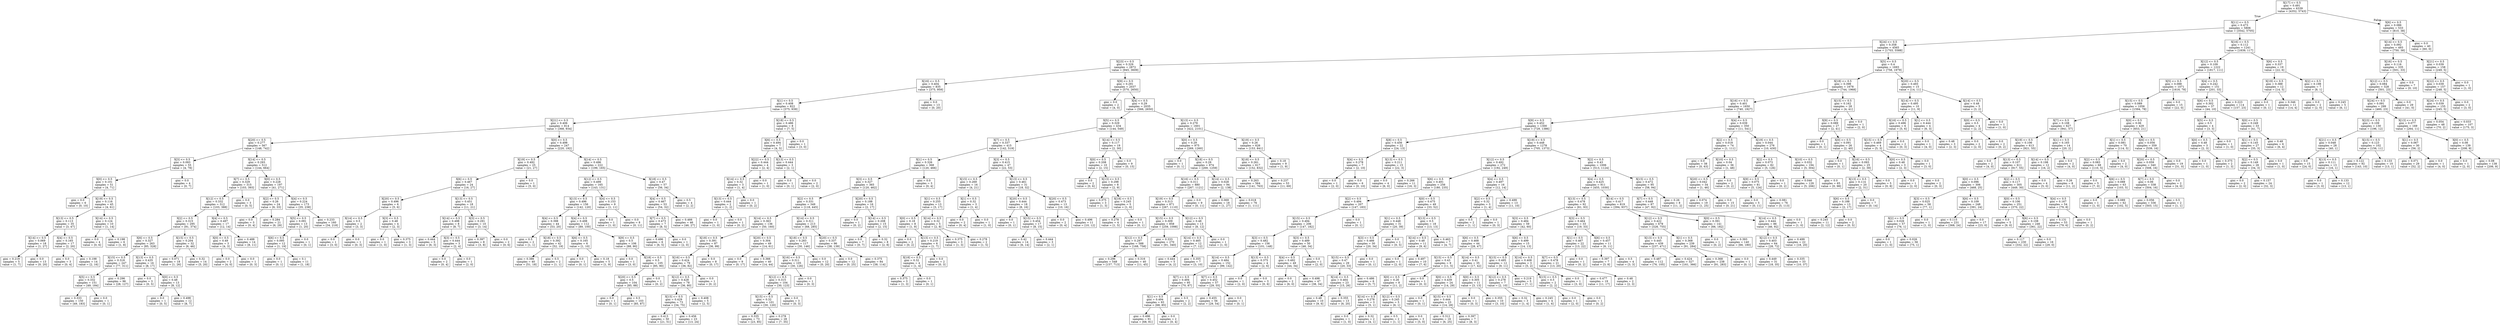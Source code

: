 digraph Tree {
node [shape=box] ;
0 [label="X[17] <= 0.5\ngini = 0.491\nsamples = 6339\nvalue = [4352, 5743]"] ;
1 [label="X[11] <= 0.5\ngini = 0.473\nsamples = 5806\nvalue = [3542, 5705]"] ;
0 -> 1 [labeldistance=2.5, labelangle=45, headlabel="True"] ;
2 [label="X[24] <= 0.5\ngini = 0.358\nsamples = 4565\nvalue = [1703, 5588]"] ;
1 -> 2 ;
3 [label="X[23] <= 0.5\ngini = 0.329\nsamples = 2872\nvalue = [945, 3609]"] ;
2 -> 3 ;
4 [label="X[16] <= 0.5\ngini = 0.404\nsamples = 835\nvalue = [375, 959]"] ;
3 -> 4 ;
5 [label="X[1] <= 0.5\ngini = 0.408\nsamples = 822\nvalue = [375, 939]"] ;
4 -> 5 ;
6 [label="X[21] <= 0.5\ngini = 0.406\nsamples = 814\nvalue = [368, 934]"] ;
5 -> 6 ;
7 [label="X[20] <= 0.5\ngini = 0.277\nsamples = 567\nvalue = [148, 742]"] ;
6 -> 7 ;
8 [label="X[3] <= 0.5\ngini = 0.093\nsamples = 55\nvalue = [4, 78]"] ;
7 -> 8 ;
9 [label="X[0] <= 0.5\ngini = 0.101\nsamples = 51\nvalue = [4, 71]"] ;
8 -> 9 ;
10 [label="gini = 0.0\nsamples = 6\nvalue = [0, 10]"] ;
9 -> 10 ;
11 [label="X[19] <= 0.5\ngini = 0.116\nsamples = 45\nvalue = [4, 61]"] ;
9 -> 11 ;
12 [label="X[13] <= 0.5\ngini = 0.113\nsamples = 35\nvalue = [3, 47]"] ;
11 -> 12 ;
13 [label="X[14] <= 0.5\ngini = 0.069\nsamples = 18\nvalue = [1, 27]"] ;
12 -> 13 ;
14 [label="gini = 0.219\nsamples = 5\nvalue = [1, 7]"] ;
13 -> 14 ;
15 [label="gini = 0.0\nsamples = 13\nvalue = [0, 20]"] ;
13 -> 15 ;
16 [label="X[4] <= 0.5\ngini = 0.165\nsamples = 17\nvalue = [2, 20]"] ;
12 -> 16 ;
17 [label="gini = 0.0\nsamples = 3\nvalue = [0, 4]"] ;
16 -> 17 ;
18 [label="gini = 0.198\nsamples = 14\nvalue = [2, 16]"] ;
16 -> 18 ;
19 [label="X[14] <= 0.5\ngini = 0.124\nsamples = 10\nvalue = [1, 14]"] ;
11 -> 19 ;
20 [label="gini = 0.0\nsamples = 4\nvalue = [0, 6]"] ;
19 -> 20 ;
21 [label="gini = 0.198\nsamples = 6\nvalue = [1, 8]"] ;
19 -> 21 ;
22 [label="gini = 0.0\nsamples = 4\nvalue = [0, 7]"] ;
8 -> 22 ;
23 [label="X[14] <= 0.5\ngini = 0.293\nsamples = 512\nvalue = [144, 664]"] ;
7 -> 23 ;
24 [label="X[7] <= 0.5\ngini = 0.329\nsamples = 315\nvalue = [103, 393]"] ;
23 -> 24 ;
25 [label="X[12] <= 0.5\ngini = 0.332\nsamples = 312\nvalue = [103, 388]"] ;
24 -> 25 ;
26 [label="X[2] <= 0.5\ngini = 0.315\nsamples = 295\nvalue = [91, 374]"] ;
25 -> 26 ;
27 [label="X[6] <= 0.5\ngini = 0.327\nsamples = 263\nvalue = [85, 328]"] ;
26 -> 27 ;
28 [label="X[15] <= 0.5\ngini = 0.318\nsamples = 247\nvalue = [77, 311]"] ;
27 -> 28 ;
29 [label="X[5] <= 0.5\ngini = 0.332\nsamples = 151\nvalue = [49, 184]"] ;
28 -> 29 ;
30 [label="gini = 0.333\nsamples = 150\nvalue = [49, 183]"] ;
29 -> 30 ;
31 [label="gini = 0.0\nsamples = 1\nvalue = [0, 1]"] ;
29 -> 31 ;
32 [label="gini = 0.296\nsamples = 96\nvalue = [28, 127]"] ;
28 -> 32 ;
33 [label="X[13] <= 0.5\ngini = 0.435\nsamples = 16\nvalue = [8, 17]"] ;
27 -> 33 ;
34 [label="gini = 0.0\nsamples = 3\nvalue = [0, 5]"] ;
33 -> 34 ;
35 [label="X[0] <= 0.5\ngini = 0.48\nsamples = 13\nvalue = [8, 12]"] ;
33 -> 35 ;
36 [label="gini = 0.0\nsamples = 1\nvalue = [0, 5]"] ;
35 -> 36 ;
37 [label="gini = 0.498\nsamples = 12\nvalue = [8, 7]"] ;
35 -> 37 ;
38 [label="X[15] <= 0.5\ngini = 0.204\nsamples = 32\nvalue = [6, 46]"] ;
26 -> 38 ;
39 [label="gini = 0.071\nsamples = 18\nvalue = [1, 26]"] ;
38 -> 39 ;
40 [label="gini = 0.32\nsamples = 14\nvalue = [5, 20]"] ;
38 -> 40 ;
41 [label="X[4] <= 0.5\ngini = 0.497\nsamples = 17\nvalue = [12, 14]"] ;
25 -> 41 ;
42 [label="X[0] <= 0.5\ngini = 0.49\nsamples = 3\nvalue = [4, 3]"] ;
41 -> 42 ;
43 [label="gini = 0.0\nsamples = 2\nvalue = [4, 0]"] ;
42 -> 43 ;
44 [label="gini = 0.0\nsamples = 1\nvalue = [0, 3]"] ;
42 -> 44 ;
45 [label="gini = 0.488\nsamples = 14\nvalue = [8, 11]"] ;
41 -> 45 ;
46 [label="gini = 0.0\nsamples = 3\nvalue = [0, 5]"] ;
24 -> 46 ;
47 [label="X[0] <= 0.5\ngini = 0.228\nsamples = 197\nvalue = [41, 271]"] ;
23 -> 47 ;
48 [label="X[2] <= 0.5\ngini = 0.26\nsamples = 24\nvalue = [6, 33]"] ;
47 -> 48 ;
49 [label="gini = 0.0\nsamples = 3\nvalue = [0, 4]"] ;
48 -> 49 ;
50 [label="gini = 0.284\nsamples = 21\nvalue = [6, 29]"] ;
48 -> 50 ;
51 [label="X[4] <= 0.5\ngini = 0.224\nsamples = 173\nvalue = [35, 238]"] ;
47 -> 51 ;
52 [label="X[5] <= 0.5\ngini = 0.091\nsamples = 13\nvalue = [1, 20]"] ;
51 -> 52 ;
53 [label="X[6] <= 0.5\ngini = 0.095\nsamples = 12\nvalue = [1, 19]"] ;
52 -> 53 ;
54 [label="gini = 0.0\nsamples = 1\nvalue = [0, 1]"] ;
53 -> 54 ;
55 [label="gini = 0.1\nsamples = 11\nvalue = [1, 18]"] ;
53 -> 55 ;
56 [label="gini = 0.0\nsamples = 1\nvalue = [0, 1]"] ;
52 -> 56 ;
57 [label="gini = 0.233\nsamples = 160\nvalue = [34, 218]"] ;
51 -> 57 ;
58 [label="X[0] <= 0.5\ngini = 0.498\nsamples = 247\nvalue = [220, 192]"] ;
6 -> 58 ;
59 [label="X[19] <= 0.5\ngini = 0.492\nsamples = 25\nvalue = [21, 27]"] ;
58 -> 59 ;
60 [label="X[6] <= 0.5\ngini = 0.467\nsamples = 24\nvalue = [16, 27]"] ;
59 -> 60 ;
61 [label="X[20] <= 0.5\ngini = 0.496\nsamples = 6\nvalue = [5, 6]"] ;
60 -> 61 ;
62 [label="X[14] <= 0.5\ngini = 0.5\nsamples = 2\nvalue = [3, 3]"] ;
61 -> 62 ;
63 [label="gini = 0.0\nsamples = 1\nvalue = [3, 0]"] ;
62 -> 63 ;
64 [label="gini = 0.0\nsamples = 1\nvalue = [0, 3]"] ;
62 -> 64 ;
65 [label="X[3] <= 0.5\ngini = 0.48\nsamples = 4\nvalue = [2, 3]"] ;
61 -> 65 ;
66 [label="gini = 0.0\nsamples = 1\nvalue = [1, 0]"] ;
65 -> 66 ;
67 [label="gini = 0.375\nsamples = 3\nvalue = [1, 3]"] ;
65 -> 67 ;
68 [label="X[13] <= 0.5\ngini = 0.451\nsamples = 18\nvalue = [11, 21]"] ;
60 -> 68 ;
69 [label="X[14] <= 0.5\ngini = 0.498\nsamples = 8\nvalue = [8, 7]"] ;
68 -> 69 ;
70 [label="gini = 0.444\nsamples = 5\nvalue = [6, 3]"] ;
69 -> 70 ;
71 [label="X[3] <= 0.5\ngini = 0.444\nsamples = 3\nvalue = [2, 4]"] ;
69 -> 71 ;
72 [label="gini = 0.0\nsamples = 2\nvalue = [0, 4]"] ;
71 -> 72 ;
73 [label="gini = 0.0\nsamples = 1\nvalue = [2, 0]"] ;
71 -> 73 ;
74 [label="X[3] <= 0.5\ngini = 0.291\nsamples = 10\nvalue = [3, 14]"] ;
68 -> 74 ;
75 [label="gini = 0.397\nsamples = 8\nvalue = [3, 8]"] ;
74 -> 75 ;
76 [label="gini = 0.0\nsamples = 2\nvalue = [0, 6]"] ;
74 -> 76 ;
77 [label="gini = 0.0\nsamples = 1\nvalue = [5, 0]"] ;
59 -> 77 ;
78 [label="X[14] <= 0.5\ngini = 0.496\nsamples = 222\nvalue = [199, 165]"] ;
58 -> 78 ;
79 [label="X[12] <= 0.5\ngini = 0.499\nsamples = 165\nvalue = [143, 131]"] ;
78 -> 79 ;
80 [label="X[13] <= 0.5\ngini = 0.496\nsamples = 156\nvalue = [142, 120]"] ;
79 -> 80 ;
81 [label="X[4] <= 0.5\ngini = 0.398\nsamples = 44\nvalue = [53, 20]"] ;
80 -> 81 ;
82 [label="gini = 0.5\nsamples = 2\nvalue = [1, 1]"] ;
81 -> 82 ;
83 [label="X[18] <= 0.5\ngini = 0.392\nsamples = 42\nvalue = [52, 19]"] ;
81 -> 83 ;
84 [label="gini = 0.386\nsamples = 40\nvalue = [51, 18]"] ;
83 -> 84 ;
85 [label="gini = 0.5\nsamples = 2\nvalue = [1, 1]"] ;
83 -> 85 ;
86 [label="X[4] <= 0.5\ngini = 0.498\nsamples = 112\nvalue = [89, 100]"] ;
80 -> 86 ;
87 [label="X[6] <= 0.5\ngini = 0.165\nsamples = 6\nvalue = [1, 10]"] ;
86 -> 87 ;
88 [label="gini = 0.0\nsamples = 1\nvalue = [0, 1]"] ;
87 -> 88 ;
89 [label="gini = 0.18\nsamples = 5\nvalue = [1, 9]"] ;
87 -> 89 ;
90 [label="X[9] <= 0.5\ngini = 0.5\nsamples = 106\nvalue = [88, 90]"] ;
86 -> 90 ;
91 [label="gini = 0.0\nsamples = 1\nvalue = [3, 0]"] ;
90 -> 91 ;
92 [label="X[18] <= 0.5\ngini = 0.5\nsamples = 105\nvalue = [85, 90]"] ;
90 -> 92 ;
93 [label="X[20] <= 0.5\ngini = 0.5\nsamples = 104\nvalue = [85, 88]"] ;
92 -> 93 ;
94 [label="gini = 0.0\nsamples = 1\nvalue = [0, 1]"] ;
93 -> 94 ;
95 [label="gini = 0.5\nsamples = 103\nvalue = [85, 87]"] ;
93 -> 95 ;
96 [label="gini = 0.0\nsamples = 1\nvalue = [0, 2]"] ;
92 -> 96 ;
97 [label="X[4] <= 0.5\ngini = 0.153\nsamples = 9\nvalue = [1, 11]"] ;
79 -> 97 ;
98 [label="gini = 0.0\nsamples = 1\nvalue = [1, 0]"] ;
97 -> 98 ;
99 [label="gini = 0.0\nsamples = 8\nvalue = [0, 11]"] ;
97 -> 99 ;
100 [label="X[18] <= 0.5\ngini = 0.47\nsamples = 57\nvalue = [56, 34]"] ;
78 -> 100 ;
101 [label="X[4] <= 0.5\ngini = 0.467\nsamples = 53\nvalue = [54, 32]"] ;
100 -> 101 ;
102 [label="X[7] <= 0.5\ngini = 0.473\nsamples = 7\nvalue = [8, 5]"] ;
101 -> 102 ;
103 [label="gini = 0.496\nsamples = 6\nvalue = [6, 5]"] ;
102 -> 103 ;
104 [label="gini = 0.0\nsamples = 1\nvalue = [2, 0]"] ;
102 -> 104 ;
105 [label="gini = 0.466\nsamples = 46\nvalue = [46, 27]"] ;
101 -> 105 ;
106 [label="gini = 0.5\nsamples = 4\nvalue = [2, 2]"] ;
100 -> 106 ;
107 [label="X[18] <= 0.5\ngini = 0.486\nsamples = 8\nvalue = [7, 5]"] ;
5 -> 107 ;
108 [label="X[6] <= 0.5\ngini = 0.494\nsamples = 7\nvalue = [4, 5]"] ;
107 -> 108 ;
109 [label="X[22] <= 0.5\ngini = 0.444\nsamples = 4\nvalue = [2, 4]"] ;
108 -> 109 ;
110 [label="X[14] <= 0.5\ngini = 0.32\nsamples = 3\nvalue = [1, 4]"] ;
109 -> 110 ;
111 [label="X[13] <= 0.5\ngini = 0.444\nsamples = 2\nvalue = [1, 2]"] ;
110 -> 111 ;
112 [label="gini = 0.0\nsamples = 1\nvalue = [1, 0]"] ;
111 -> 112 ;
113 [label="gini = 0.0\nsamples = 1\nvalue = [0, 2]"] ;
111 -> 113 ;
114 [label="gini = 0.0\nsamples = 1\nvalue = [0, 2]"] ;
110 -> 114 ;
115 [label="gini = 0.0\nsamples = 1\nvalue = [1, 0]"] ;
109 -> 115 ;
116 [label="X[13] <= 0.5\ngini = 0.444\nsamples = 3\nvalue = [2, 1]"] ;
108 -> 116 ;
117 [label="gini = 0.0\nsamples = 1\nvalue = [0, 1]"] ;
116 -> 117 ;
118 [label="gini = 0.0\nsamples = 2\nvalue = [2, 0]"] ;
116 -> 118 ;
119 [label="gini = 0.0\nsamples = 1\nvalue = [3, 0]"] ;
107 -> 119 ;
120 [label="gini = 0.0\nsamples = 13\nvalue = [0, 20]"] ;
4 -> 120 ;
121 [label="X[9] <= 0.5\ngini = 0.291\nsamples = 2037\nvalue = [570, 2650]"] ;
3 -> 121 ;
122 [label="gini = 0.0\nsamples = 2\nvalue = [4, 0]"] ;
121 -> 122 ;
123 [label="X[4] <= 0.5\ngini = 0.29\nsamples = 2035\nvalue = [566, 2650]"] ;
121 -> 123 ;
124 [label="X[5] <= 0.5\ngini = 0.329\nsamples = 434\nvalue = [144, 549]"] ;
123 -> 124 ;
125 [label="X[7] <= 0.5\ngini = 0.337\nsamples = 415\nvalue = [142, 519]"] ;
124 -> 125 ;
126 [label="X[1] <= 0.5\ngini = 0.326\nsamples = 368\nvalue = [120, 466]"] ;
125 -> 126 ;
127 [label="X[3] <= 0.5\ngini = 0.327\nsamples = 365\nvalue = [120, 462]"] ;
126 -> 127 ;
128 [label="X[2] <= 0.5\ngini = 0.331\nsamples = 349\nvalue = [118, 445]"] ;
127 -> 128 ;
129 [label="X[14] <= 0.5\ngini = 0.363\nsamples = 136\nvalue = [50, 160]"] ;
128 -> 129 ;
130 [label="X[18] <= 0.5\ngini = 0.391\nsamples = 87\nvalue = [36, 99]"] ;
129 -> 130 ;
131 [label="X[16] <= 0.5\ngini = 0.424\nsamples = 79\nvalue = [36, 82]"] ;
130 -> 131 ;
132 [label="X[12] <= 0.5\ngini = 0.428\nsamples = 78\nvalue = [36, 80]"] ;
131 -> 132 ;
133 [label="X[15] <= 0.5\ngini = 0.429\nsamples = 73\nvalue = [34, 75]"] ;
132 -> 133 ;
134 [label="gini = 0.413\nsamples = 50\nvalue = [21, 51]"] ;
133 -> 134 ;
135 [label="gini = 0.456\nsamples = 23\nvalue = [13, 24]"] ;
133 -> 135 ;
136 [label="gini = 0.408\nsamples = 5\nvalue = [2, 5]"] ;
132 -> 136 ;
137 [label="gini = 0.0\nsamples = 1\nvalue = [0, 2]"] ;
131 -> 137 ;
138 [label="gini = 0.0\nsamples = 8\nvalue = [0, 17]"] ;
130 -> 138 ;
139 [label="X[20] <= 0.5\ngini = 0.304\nsamples = 49\nvalue = [14, 61]"] ;
129 -> 139 ;
140 [label="gini = 0.0\nsamples = 9\nvalue = [0, 17]"] ;
139 -> 140 ;
141 [label="gini = 0.366\nsamples = 40\nvalue = [14, 44]"] ;
139 -> 141 ;
142 [label="X[14] <= 0.5\ngini = 0.311\nsamples = 213\nvalue = [68, 285]"] ;
128 -> 142 ;
143 [label="X[18] <= 0.5\ngini = 0.283\nsamples = 117\nvalue = [30, 146]"] ;
142 -> 143 ;
144 [label="X[16] <= 0.5\ngini = 0.311\nsamples = 105\nvalue = [30, 126]"] ;
143 -> 144 ;
145 [label="X[12] <= 0.5\ngini = 0.315\nsamples = 104\nvalue = [30, 123]"] ;
144 -> 145 ;
146 [label="X[15] <= 0.5\ngini = 0.32\nsamples = 101\nvalue = [30, 120]"] ;
145 -> 146 ;
147 [label="gini = 0.335\nsamples = 73\nvalue = [23, 85]"] ;
146 -> 147 ;
148 [label="gini = 0.278\nsamples = 28\nvalue = [7, 35]"] ;
146 -> 148 ;
149 [label="gini = 0.0\nsamples = 3\nvalue = [0, 3]"] ;
145 -> 149 ;
150 [label="gini = 0.0\nsamples = 1\nvalue = [0, 3]"] ;
144 -> 150 ;
151 [label="gini = 0.0\nsamples = 12\nvalue = [0, 20]"] ;
143 -> 151 ;
152 [label="X[20] <= 0.5\ngini = 0.337\nsamples = 96\nvalue = [38, 139]"] ;
142 -> 152 ;
153 [label="gini = 0.0\nsamples = 12\nvalue = [0, 25]"] ;
152 -> 153 ;
154 [label="gini = 0.375\nsamples = 84\nvalue = [38, 114]"] ;
152 -> 154 ;
155 [label="X[20] <= 0.5\ngini = 0.188\nsamples = 16\nvalue = [2, 17]"] ;
127 -> 155 ;
156 [label="gini = 0.0\nsamples = 1\nvalue = [0, 2]"] ;
155 -> 156 ;
157 [label="X[14] <= 0.5\ngini = 0.208\nsamples = 15\nvalue = [2, 15]"] ;
155 -> 157 ;
158 [label="gini = 0.0\nsamples = 7\nvalue = [0, 7]"] ;
157 -> 158 ;
159 [label="gini = 0.32\nsamples = 8\nvalue = [2, 8]"] ;
157 -> 159 ;
160 [label="gini = 0.0\nsamples = 3\nvalue = [0, 4]"] ;
126 -> 160 ;
161 [label="X[3] <= 0.5\ngini = 0.415\nsamples = 47\nvalue = [22, 53]"] ;
125 -> 161 ;
162 [label="X[15] <= 0.5\ngini = 0.269\nsamples = 16\nvalue = [4, 21]"] ;
161 -> 162 ;
163 [label="X[1] <= 0.5\ngini = 0.255\nsamples = 13\nvalue = [3, 17]"] ;
162 -> 163 ;
164 [label="X[0] <= 0.5\ngini = 0.18\nsamples = 8\nvalue = [1, 9]"] ;
163 -> 164 ;
165 [label="gini = 0.0\nsamples = 2\nvalue = [0, 2]"] ;
164 -> 165 ;
166 [label="X[13] <= 0.5\ngini = 0.219\nsamples = 6\nvalue = [1, 7]"] ;
164 -> 166 ;
167 [label="X[18] <= 0.5\ngini = 0.32\nsamples = 4\nvalue = [1, 4]"] ;
166 -> 167 ;
168 [label="gini = 0.375\nsamples = 3\nvalue = [1, 3]"] ;
167 -> 168 ;
169 [label="gini = 0.0\nsamples = 1\nvalue = [0, 1]"] ;
167 -> 169 ;
170 [label="gini = 0.0\nsamples = 2\nvalue = [0, 3]"] ;
166 -> 170 ;
171 [label="X[14] <= 0.5\ngini = 0.32\nsamples = 5\nvalue = [2, 8]"] ;
163 -> 171 ;
172 [label="gini = 0.375\nsamples = 3\nvalue = [1, 3]"] ;
171 -> 172 ;
173 [label="gini = 0.278\nsamples = 2\nvalue = [1, 5]"] ;
171 -> 173 ;
174 [label="X[1] <= 0.5\ngini = 0.32\nsamples = 3\nvalue = [1, 4]"] ;
162 -> 174 ;
175 [label="gini = 0.0\nsamples = 2\nvalue = [0, 4]"] ;
174 -> 175 ;
176 [label="gini = 0.0\nsamples = 1\nvalue = [1, 0]"] ;
174 -> 176 ;
177 [label="X[13] <= 0.5\ngini = 0.461\nsamples = 31\nvalue = [18, 32]"] ;
161 -> 177 ;
178 [label="X[20] <= 0.5\ngini = 0.444\nsamples = 18\nvalue = [8, 16]"] ;
177 -> 178 ;
179 [label="gini = 0.0\nsamples = 1\nvalue = [0, 1]"] ;
178 -> 179 ;
180 [label="X[15] <= 0.5\ngini = 0.454\nsamples = 17\nvalue = [8, 15]"] ;
178 -> 180 ;
181 [label="gini = 0.42\nsamples = 14\nvalue = [6, 14]"] ;
180 -> 181 ;
182 [label="gini = 0.444\nsamples = 3\nvalue = [2, 1]"] ;
180 -> 182 ;
183 [label="X[20] <= 0.5\ngini = 0.473\nsamples = 13\nvalue = [10, 16]"] ;
177 -> 183 ;
184 [label="gini = 0.0\nsamples = 2\nvalue = [0, 4]"] ;
183 -> 184 ;
185 [label="gini = 0.496\nsamples = 11\nvalue = [10, 12]"] ;
183 -> 185 ;
186 [label="X[14] <= 0.5\ngini = 0.117\nsamples = 19\nvalue = [2, 30]"] ;
124 -> 186 ;
187 [label="X[0] <= 0.5\ngini = 0.208\nsamples = 10\nvalue = [2, 15]"] ;
186 -> 187 ;
188 [label="gini = 0.0\nsamples = 2\nvalue = [0, 6]"] ;
187 -> 188 ;
189 [label="X[13] <= 0.5\ngini = 0.298\nsamples = 8\nvalue = [2, 9]"] ;
187 -> 189 ;
190 [label="gini = 0.375\nsamples = 3\nvalue = [1, 3]"] ;
189 -> 190 ;
191 [label="X[18] <= 0.5\ngini = 0.245\nsamples = 5\nvalue = [1, 6]"] ;
189 -> 191 ;
192 [label="gini = 0.278\nsamples = 4\nvalue = [1, 5]"] ;
191 -> 192 ;
193 [label="gini = 0.0\nsamples = 1\nvalue = [0, 1]"] ;
191 -> 193 ;
194 [label="gini = 0.0\nsamples = 9\nvalue = [0, 15]"] ;
186 -> 194 ;
195 [label="X[13] <= 0.5\ngini = 0.279\nsamples = 1601\nvalue = [422, 2101]"] ;
123 -> 195 ;
196 [label="X[0] <= 0.5\ngini = 0.29\nsamples = 975\nvalue = [269, 1260]"] ;
195 -> 196 ;
197 [label="gini = 0.0\nsamples = 1\nvalue = [0, 1]"] ;
196 -> 197 ;
198 [label="X[18] <= 0.5\ngini = 0.29\nsamples = 974\nvalue = [269, 1259]"] ;
196 -> 198 ;
199 [label="X[16] <= 0.5\ngini = 0.311\nsamples = 880\nvalue = [267, 1121]"] ;
198 -> 199 ;
200 [label="X[19] <= 0.5\ngini = 0.313\nsamples = 871\nvalue = [267, 1110]"] ;
199 -> 200 ;
201 [label="X[15] <= 0.5\ngini = 0.309\nsamples = 858\nvalue = [259, 1098]"] ;
200 -> 201 ;
202 [label="X[12] <= 0.5\ngini = 0.297\nsamples = 588\nvalue = [168, 758]"] ;
201 -> 202 ;
203 [label="gini = 0.296\nsamples = 548\nvalue = [157, 713]"] ;
202 -> 203 ;
204 [label="gini = 0.316\nsamples = 40\nvalue = [11, 45]"] ;
202 -> 204 ;
205 [label="gini = 0.333\nsamples = 270\nvalue = [91, 340]"] ;
201 -> 205 ;
206 [label="X[12] <= 0.5\ngini = 0.48\nsamples = 13\nvalue = [8, 12]"] ;
200 -> 206 ;
207 [label="X[14] <= 0.5\ngini = 0.465\nsamples = 12\nvalue = [7, 12]"] ;
206 -> 207 ;
208 [label="gini = 0.444\nsamples = 5\nvalue = [4, 2]"] ;
207 -> 208 ;
209 [label="gini = 0.355\nsamples = 7\nvalue = [3, 10]"] ;
207 -> 209 ;
210 [label="gini = 0.0\nsamples = 1\nvalue = [1, 0]"] ;
206 -> 210 ;
211 [label="gini = 0.0\nsamples = 9\nvalue = [0, 11]"] ;
199 -> 211 ;
212 [label="X[14] <= 0.5\ngini = 0.028\nsamples = 94\nvalue = [2, 138]"] ;
198 -> 212 ;
213 [label="gini = 0.069\nsamples = 18\nvalue = [1, 27]"] ;
212 -> 213 ;
214 [label="gini = 0.018\nsamples = 76\nvalue = [1, 111]"] ;
212 -> 214 ;
215 [label="X[19] <= 0.5\ngini = 0.26\nsamples = 626\nvalue = [153, 841]"] ;
195 -> 215 ;
216 [label="X[18] <= 0.5\ngini = 0.261\nsamples = 617\nvalue = [152, 832]"] ;
215 -> 216 ;
217 [label="gini = 0.263\nsamples = 564\nvalue = [141, 763]"] ;
216 -> 217 ;
218 [label="gini = 0.237\nsamples = 53\nvalue = [11, 69]"] ;
216 -> 218 ;
219 [label="gini = 0.18\nsamples = 9\nvalue = [1, 9]"] ;
215 -> 219 ;
220 [label="X[5] <= 0.5\ngini = 0.4\nsamples = 1693\nvalue = [758, 1979]"] ;
2 -> 220 ;
221 [label="X[18] <= 0.5\ngini = 0.398\nsamples = 1678\nvalue = [744, 1968]"] ;
220 -> 221 ;
222 [label="X[16] <= 0.5\ngini = 0.401\nsamples = 1650\nvalue = [740, 1927]"] ;
221 -> 222 ;
223 [label="X[9] <= 0.5\ngini = 0.452\nsamples = 1300\nvalue = [729, 1386]"] ;
222 -> 223 ;
224 [label="X[8] <= 0.5\ngini = 0.456\nsamples = 22\nvalue = [24, 13]"] ;
223 -> 224 ;
225 [label="X[4] <= 0.5\ngini = 0.278\nsamples = 7\nvalue = [2, 10]"] ;
224 -> 225 ;
226 [label="gini = 0.0\nsamples = 1\nvalue = [2, 0]"] ;
225 -> 226 ;
227 [label="gini = 0.0\nsamples = 6\nvalue = [0, 10]"] ;
225 -> 227 ;
228 [label="X[13] <= 0.5\ngini = 0.211\nsamples = 15\nvalue = [22, 3]"] ;
224 -> 228 ;
229 [label="gini = 0.0\nsamples = 4\nvalue = [6, 0]"] ;
228 -> 229 ;
230 [label="gini = 0.266\nsamples = 11\nvalue = [16, 3]"] ;
228 -> 230 ;
231 [label="X[19] <= 0.5\ngini = 0.448\nsamples = 1278\nvalue = [705, 1373]"] ;
223 -> 231 ;
232 [label="X[12] <= 0.5\ngini = 0.492\nsamples = 272\nvalue = [192, 249]"] ;
231 -> 232 ;
233 [label="X[6] <= 0.5\ngini = 0.491\nsamples = 256\nvalue = [180, 235]"] ;
232 -> 233 ;
234 [label="X[2] <= 0.5\ngini = 0.494\nsamples = 207\nvalue = [147, 183]"] ;
233 -> 234 ;
235 [label="X[15] <= 0.5\ngini = 0.494\nsamples = 206\nvalue = [147, 182]"] ;
234 -> 235 ;
236 [label="X[3] <= 0.5\ngini = 0.482\nsamples = 156\nvalue = [101, 148]"] ;
235 -> 236 ;
237 [label="X[14] <= 0.5\ngini = 0.484\nsamples = 152\nvalue = [99, 142]"] ;
236 -> 237 ;
238 [label="X[7] <= 0.5\ngini = 0.494\nsamples = 95\nvalue = [70, 87]"] ;
237 -> 238 ;
239 [label="X[1] <= 0.5\ngini = 0.494\nsamples = 93\nvalue = [68, 85]"] ;
238 -> 239 ;
240 [label="gini = 0.496\nsamples = 91\nvalue = [68, 81]"] ;
239 -> 240 ;
241 [label="gini = 0.0\nsamples = 2\nvalue = [0, 4]"] ;
239 -> 241 ;
242 [label="gini = 0.5\nsamples = 2\nvalue = [2, 2]"] ;
238 -> 242 ;
243 [label="X[7] <= 0.5\ngini = 0.452\nsamples = 57\nvalue = [29, 55]"] ;
237 -> 243 ;
244 [label="gini = 0.455\nsamples = 56\nvalue = [29, 54]"] ;
243 -> 244 ;
245 [label="gini = 0.0\nsamples = 1\nvalue = [0, 1]"] ;
243 -> 245 ;
246 [label="X[13] <= 0.5\ngini = 0.375\nsamples = 4\nvalue = [2, 6]"] ;
236 -> 246 ;
247 [label="gini = 0.0\nsamples = 1\nvalue = [2, 0]"] ;
246 -> 247 ;
248 [label="gini = 0.0\nsamples = 3\nvalue = [0, 6]"] ;
246 -> 248 ;
249 [label="X[3] <= 0.5\ngini = 0.489\nsamples = 50\nvalue = [46, 34]"] ;
235 -> 249 ;
250 [label="X[4] <= 0.5\ngini = 0.492\nsamples = 49\nvalue = [44, 34]"] ;
249 -> 250 ;
251 [label="gini = 0.0\nsamples = 2\nvalue = [6, 0]"] ;
250 -> 251 ;
252 [label="gini = 0.498\nsamples = 47\nvalue = [38, 34]"] ;
250 -> 252 ;
253 [label="gini = 0.0\nsamples = 1\nvalue = [2, 0]"] ;
249 -> 253 ;
254 [label="gini = 0.0\nsamples = 1\nvalue = [0, 1]"] ;
234 -> 254 ;
255 [label="X[0] <= 0.5\ngini = 0.475\nsamples = 49\nvalue = [33, 52]"] ;
233 -> 255 ;
256 [label="X[1] <= 0.5\ngini = 0.448\nsamples = 31\nvalue = [20, 39]"] ;
255 -> 256 ;
257 [label="X[3] <= 0.5\ngini = 0.466\nsamples = 30\nvalue = [20, 34]"] ;
256 -> 257 ;
258 [label="X[15] <= 0.5\ngini = 0.47\nsamples = 29\nvalue = [20, 33]"] ;
257 -> 258 ;
259 [label="X[14] <= 0.5\ngini = 0.464\nsamples = 23\nvalue = [15, 26]"] ;
258 -> 259 ;
260 [label="gini = 0.48\nsamples = 10\nvalue = [9, 6]"] ;
259 -> 260 ;
261 [label="gini = 0.355\nsamples = 13\nvalue = [6, 20]"] ;
259 -> 261 ;
262 [label="gini = 0.486\nsamples = 6\nvalue = [5, 7]"] ;
258 -> 262 ;
263 [label="gini = 0.0\nsamples = 1\nvalue = [0, 1]"] ;
257 -> 263 ;
264 [label="gini = 0.0\nsamples = 1\nvalue = [0, 5]"] ;
256 -> 264 ;
265 [label="X[13] <= 0.5\ngini = 0.5\nsamples = 18\nvalue = [13, 13]"] ;
255 -> 265 ;
266 [label="X[14] <= 0.5\ngini = 0.48\nsamples = 11\nvalue = [9, 6]"] ;
265 -> 266 ;
267 [label="gini = 0.0\nsamples = 1\nvalue = [2, 0]"] ;
266 -> 267 ;
268 [label="gini = 0.497\nsamples = 10\nvalue = [7, 6]"] ;
266 -> 268 ;
269 [label="gini = 0.463\nsamples = 7\nvalue = [4, 7]"] ;
265 -> 269 ;
270 [label="X[4] <= 0.5\ngini = 0.497\nsamples = 16\nvalue = [12, 14]"] ;
232 -> 270 ;
271 [label="X[2] <= 0.5\ngini = 0.32\nsamples = 3\nvalue = [1, 4]"] ;
270 -> 271 ;
272 [label="gini = 0.5\nsamples = 2\nvalue = [1, 1]"] ;
271 -> 272 ;
273 [label="gini = 0.0\nsamples = 1\nvalue = [0, 3]"] ;
271 -> 273 ;
274 [label="gini = 0.499\nsamples = 13\nvalue = [11, 10]"] ;
270 -> 274 ;
275 [label="X[2] <= 0.5\ngini = 0.43\nsamples = 1006\nvalue = [513, 1124]"] ;
231 -> 275 ;
276 [label="X[4] <= 0.5\ngini = 0.425\nsamples = 911\nvalue = [455, 1030]"] ;
275 -> 276 ;
277 [label="X[13] <= 0.5\ngini = 0.478\nsamples = 92\nvalue = [61, 93]"] ;
276 -> 277 ;
278 [label="X[3] <= 0.5\ngini = 0.484\nsamples = 59\nvalue = [42, 60]"] ;
277 -> 278 ;
279 [label="X[6] <= 0.5\ngini = 0.468\nsamples = 44\nvalue = [28, 47]"] ;
278 -> 279 ;
280 [label="X[15] <= 0.5\ngini = 0.43\nsamples = 9\nvalue = [11, 5]"] ;
279 -> 280 ;
281 [label="X[0] <= 0.5\ngini = 0.26\nsamples = 8\nvalue = [11, 2]"] ;
280 -> 281 ;
282 [label="X[14] <= 0.5\ngini = 0.278\nsamples = 3\nvalue = [5, 1]"] ;
281 -> 282 ;
283 [label="gini = 0.0\nsamples = 1\nvalue = [1, 0]"] ;
282 -> 283 ;
284 [label="gini = 0.32\nsamples = 2\nvalue = [4, 1]"] ;
282 -> 284 ;
285 [label="X[12] <= 0.5\ngini = 0.245\nsamples = 5\nvalue = [6, 1]"] ;
281 -> 285 ;
286 [label="gini = 0.5\nsamples = 2\nvalue = [1, 1]"] ;
285 -> 286 ;
287 [label="gini = 0.0\nsamples = 3\nvalue = [5, 0]"] ;
285 -> 287 ;
288 [label="gini = 0.0\nsamples = 1\nvalue = [0, 3]"] ;
280 -> 288 ;
289 [label="X[14] <= 0.5\ngini = 0.41\nsamples = 35\nvalue = [17, 42]"] ;
279 -> 289 ;
290 [label="X[0] <= 0.5\ngini = 0.439\nsamples = 24\nvalue = [14, 29]"] ;
289 -> 290 ;
291 [label="gini = 0.0\nsamples = 1\nvalue = [0, 1]"] ;
290 -> 291 ;
292 [label="X[15] <= 0.5\ngini = 0.444\nsamples = 23\nvalue = [14, 28]"] ;
290 -> 292 ;
293 [label="gini = 0.312\nsamples = 16\nvalue = [6, 25]"] ;
292 -> 293 ;
294 [label="gini = 0.397\nsamples = 7\nvalue = [8, 3]"] ;
292 -> 294 ;
295 [label="X[0] <= 0.5\ngini = 0.305\nsamples = 11\nvalue = [3, 13]"] ;
289 -> 295 ;
296 [label="gini = 0.0\nsamples = 1\nvalue = [0, 3]"] ;
295 -> 296 ;
297 [label="gini = 0.355\nsamples = 10\nvalue = [3, 10]"] ;
295 -> 297 ;
298 [label="X[6] <= 0.5\ngini = 0.499\nsamples = 15\nvalue = [14, 13]"] ;
278 -> 298 ;
299 [label="X[15] <= 0.5\ngini = 0.495\nsamples = 12\nvalue = [9, 11]"] ;
298 -> 299 ;
300 [label="X[12] <= 0.5\ngini = 0.278\nsamples = 7\nvalue = [2, 10]"] ;
299 -> 300 ;
301 [label="gini = 0.32\nsamples = 3\nvalue = [1, 4]"] ;
300 -> 301 ;
302 [label="gini = 0.245\nsamples = 4\nvalue = [1, 6]"] ;
300 -> 302 ;
303 [label="gini = 0.219\nsamples = 5\nvalue = [7, 1]"] ;
299 -> 303 ;
304 [label="X[14] <= 0.5\ngini = 0.408\nsamples = 3\nvalue = [5, 2]"] ;
298 -> 304 ;
305 [label="X[15] <= 0.5\ngini = 0.5\nsamples = 2\nvalue = [2, 2]"] ;
304 -> 305 ;
306 [label="gini = 0.0\nsamples = 1\nvalue = [2, 0]"] ;
305 -> 306 ;
307 [label="gini = 0.0\nsamples = 1\nvalue = [0, 2]"] ;
305 -> 307 ;
308 [label="gini = 0.0\nsamples = 1\nvalue = [3, 0]"] ;
304 -> 308 ;
309 [label="X[3] <= 0.5\ngini = 0.464\nsamples = 33\nvalue = [19, 33]"] ;
277 -> 309 ;
310 [label="X[1] <= 0.5\ngini = 0.467\nsamples = 22\nvalue = [13, 22]"] ;
309 -> 310 ;
311 [label="X[7] <= 0.5\ngini = 0.478\nsamples = 21\nvalue = [13, 20]"] ;
310 -> 311 ;
312 [label="gini = 0.477\nsamples = 19\nvalue = [11, 17]"] ;
311 -> 312 ;
313 [label="gini = 0.48\nsamples = 2\nvalue = [2, 3]"] ;
311 -> 313 ;
314 [label="gini = 0.0\nsamples = 1\nvalue = [0, 2]"] ;
310 -> 314 ;
315 [label="X[6] <= 0.5\ngini = 0.457\nsamples = 11\nvalue = [6, 11]"] ;
309 -> 315 ;
316 [label="gini = 0.397\nsamples = 7\nvalue = [3, 8]"] ;
315 -> 316 ;
317 [label="gini = 0.5\nsamples = 4\nvalue = [3, 3]"] ;
315 -> 317 ;
318 [label="X[14] <= 0.5\ngini = 0.417\nsamples = 819\nvalue = [394, 937]"] ;
276 -> 318 ;
319 [label="X[12] <= 0.5\ngini = 0.422\nsamples = 678\nvalue = [328, 755]"] ;
318 -> 319 ;
320 [label="X[13] <= 0.5\ngini = 0.445\nsamples = 439\nvalue = [237, 471]"] ;
319 -> 320 ;
321 [label="gini = 0.487\nsamples = 112\nvalue = [76, 105]"] ;
320 -> 321 ;
322 [label="gini = 0.424\nsamples = 327\nvalue = [161, 366]"] ;
320 -> 322 ;
323 [label="X[1] <= 0.5\ngini = 0.368\nsamples = 239\nvalue = [91, 284]"] ;
319 -> 323 ;
324 [label="gini = 0.368\nsamples = 238\nvalue = [91, 283]"] ;
323 -> 324 ;
325 [label="gini = 0.0\nsamples = 1\nvalue = [0, 1]"] ;
323 -> 325 ;
326 [label="X[0] <= 0.5\ngini = 0.391\nsamples = 141\nvalue = [66, 182]"] ;
318 -> 326 ;
327 [label="gini = 0.0\nsamples = 1\nvalue = [0, 2]"] ;
326 -> 327 ;
328 [label="gini = 0.393\nsamples = 140\nvalue = [66, 180]"] ;
326 -> 328 ;
329 [label="X[15] <= 0.5\ngini = 0.472\nsamples = 95\nvalue = [58, 94]"] ;
275 -> 329 ;
330 [label="X[7] <= 0.5\ngini = 0.448\nsamples = 87\nvalue = [47, 92]"] ;
329 -> 330 ;
331 [label="X[14] <= 0.5\ngini = 0.444\nsamples = 86\nvalue = [46, 92]"] ;
330 -> 331 ;
332 [label="X[12] <= 0.5\ngini = 0.403\nsamples = 64\nvalue = [28, 72]"] ;
331 -> 332 ;
333 [label="gini = 0.449\nsamples = 31\nvalue = [18, 35]"] ;
332 -> 333 ;
334 [label="gini = 0.335\nsamples = 33\nvalue = [10, 37]"] ;
332 -> 334 ;
335 [label="gini = 0.499\nsamples = 22\nvalue = [18, 20]"] ;
331 -> 335 ;
336 [label="gini = 0.0\nsamples = 1\nvalue = [1, 0]"] ;
330 -> 336 ;
337 [label="gini = 0.26\nsamples = 8\nvalue = [11, 2]"] ;
329 -> 337 ;
338 [label="X[4] <= 0.5\ngini = 0.039\nsamples = 350\nvalue = [11, 541]"] ;
222 -> 338 ;
339 [label="X[2] <= 0.5\ngini = 0.018\nsamples = 74\nvalue = [1, 111]"] ;
338 -> 339 ;
340 [label="gini = 0.0\nsamples = 38\nvalue = [0, 63]"] ;
339 -> 340 ;
341 [label="X[10] <= 0.5\ngini = 0.04\nsamples = 36\nvalue = [1, 48]"] ;
339 -> 341 ;
342 [label="X[20] <= 0.5\ngini = 0.042\nsamples = 34\nvalue = [1, 46]"] ;
341 -> 342 ;
343 [label="gini = 0.074\nsamples = 19\nvalue = [1, 25]"] ;
342 -> 343 ;
344 [label="gini = 0.0\nsamples = 15\nvalue = [0, 21]"] ;
342 -> 344 ;
345 [label="gini = 0.0\nsamples = 2\nvalue = [0, 2]"] ;
341 -> 345 ;
346 [label="X[19] <= 0.5\ngini = 0.044\nsamples = 276\nvalue = [10, 430]"] ;
338 -> 346 ;
347 [label="X[2] <= 0.5\ngini = 0.073\nsamples = 82\nvalue = [5, 126]"] ;
346 -> 347 ;
348 [label="X[9] <= 0.5\ngini = 0.075\nsamples = 81\nvalue = [5, 124]"] ;
347 -> 348 ;
349 [label="gini = 0.0\nsamples = 5\nvalue = [0, 11]"] ;
348 -> 349 ;
350 [label="gini = 0.081\nsamples = 76\nvalue = [5, 113]"] ;
348 -> 350 ;
351 [label="gini = 0.0\nsamples = 1\nvalue = [0, 2]"] ;
347 -> 351 ;
352 [label="X[10] <= 0.5\ngini = 0.032\nsamples = 194\nvalue = [5, 304]"] ;
346 -> 352 ;
353 [label="gini = 0.046\nsamples = 129\nvalue = [5, 206]"] ;
352 -> 353 ;
354 [label="gini = 0.0\nsamples = 65\nvalue = [0, 98]"] ;
352 -> 354 ;
355 [label="X[15] <= 0.5\ngini = 0.162\nsamples = 28\nvalue = [4, 41]"] ;
221 -> 355 ;
356 [label="X[9] <= 0.5\ngini = 0.089\nsamples = 27\nvalue = [2, 41]"] ;
355 -> 356 ;
357 [label="gini = 0.0\nsamples = 1\nvalue = [0, 1]"] ;
356 -> 357 ;
358 [label="X[0] <= 0.5\ngini = 0.091\nsamples = 26\nvalue = [2, 40]"] ;
356 -> 358 ;
359 [label="gini = 0.0\nsamples = 1\nvalue = [0, 1]"] ;
358 -> 359 ;
360 [label="X[16] <= 0.5\ngini = 0.093\nsamples = 25\nvalue = [2, 39]"] ;
358 -> 360 ;
361 [label="X[13] <= 0.5\ngini = 0.114\nsamples = 20\nvalue = [2, 31]"] ;
360 -> 361 ;
362 [label="X[6] <= 0.5\ngini = 0.188\nsamples = 13\nvalue = [2, 17]"] ;
361 -> 362 ;
363 [label="gini = 0.245\nsamples = 11\nvalue = [2, 12]"] ;
362 -> 363 ;
364 [label="gini = 0.0\nsamples = 2\nvalue = [0, 5]"] ;
362 -> 364 ;
365 [label="gini = 0.0\nsamples = 7\nvalue = [0, 14]"] ;
361 -> 365 ;
366 [label="gini = 0.0\nsamples = 5\nvalue = [0, 8]"] ;
360 -> 366 ;
367 [label="gini = 0.0\nsamples = 1\nvalue = [2, 0]"] ;
355 -> 367 ;
368 [label="X[20] <= 0.5\ngini = 0.493\nsamples = 15\nvalue = [14, 11]"] ;
220 -> 368 ;
369 [label="X[14] <= 0.5\ngini = 0.495\nsamples = 10\nvalue = [11, 9]"] ;
368 -> 369 ;
370 [label="X[16] <= 0.5\ngini = 0.496\nsamples = 6\nvalue = [5, 6]"] ;
369 -> 370 ;
371 [label="X[15] <= 0.5\ngini = 0.469\nsamples = 4\nvalue = [5, 3]"] ;
370 -> 371 ;
372 [label="X[0] <= 0.5\ngini = 0.48\nsamples = 3\nvalue = [2, 3]"] ;
371 -> 372 ;
373 [label="gini = 0.0\nsamples = 1\nvalue = [2, 0]"] ;
372 -> 373 ;
374 [label="gini = 0.0\nsamples = 2\nvalue = [0, 3]"] ;
372 -> 374 ;
375 [label="gini = 0.0\nsamples = 1\nvalue = [3, 0]"] ;
371 -> 375 ;
376 [label="gini = 0.0\nsamples = 2\nvalue = [0, 3]"] ;
370 -> 376 ;
377 [label="X[1] <= 0.5\ngini = 0.444\nsamples = 4\nvalue = [6, 3]"] ;
369 -> 377 ;
378 [label="gini = 0.0\nsamples = 1\nvalue = [4, 0]"] ;
377 -> 378 ;
379 [label="gini = 0.48\nsamples = 3\nvalue = [2, 3]"] ;
377 -> 379 ;
380 [label="X[14] <= 0.5\ngini = 0.48\nsamples = 5\nvalue = [3, 2]"] ;
368 -> 380 ;
381 [label="X[0] <= 0.5\ngini = 0.5\nsamples = 4\nvalue = [2, 2]"] ;
380 -> 381 ;
382 [label="gini = 0.0\nsamples = 2\nvalue = [2, 0]"] ;
381 -> 382 ;
383 [label="gini = 0.0\nsamples = 2\nvalue = [0, 2]"] ;
381 -> 383 ;
384 [label="gini = 0.0\nsamples = 1\nvalue = [1, 0]"] ;
380 -> 384 ;
385 [label="X[16] <= 0.5\ngini = 0.112\nsamples = 1241\nvalue = [1839, 117]"] ;
1 -> 385 ;
386 [label="X[12] <= 0.5\ngini = 0.109\nsamples = 1222\nvalue = [1817, 111]"] ;
385 -> 386 ;
387 [label="X[5] <= 0.5\ngini = 0.088\nsamples = 1071\nvalue = [1616, 78]"] ;
386 -> 387 ;
388 [label="X[15] <= 0.5\ngini = 0.089\nsamples = 1056\nvalue = [1594, 78]"] ;
387 -> 388 ;
389 [label="X[7] <= 0.5\ngini = 0.108\nsamples = 627\nvalue = [941, 57]"] ;
388 -> 389 ;
390 [label="X[19] <= 0.5\ngini = 0.106\nsamples = 613\nvalue = [921, 55]"] ;
389 -> 390 ;
391 [label="gini = 0.0\nsamples = 2\nvalue = [4, 0]"] ;
390 -> 391 ;
392 [label="X[13] <= 0.5\ngini = 0.107\nsamples = 611\nvalue = [917, 55]"] ;
390 -> 392 ;
393 [label="X[0] <= 0.5\ngini = 0.096\nsamples = 306\nvalue = [468, 25]"] ;
392 -> 393 ;
394 [label="X[3] <= 0.5\ngini = 0.025\nsamples = 58\nvalue = [77, 1]"] ;
393 -> 394 ;
395 [label="X[2] <= 0.5\ngini = 0.026\nsamples = 57\nvalue = [76, 1]"] ;
394 -> 395 ;
396 [label="gini = 0.0\nsamples = 1\nvalue = [1, 0]"] ;
395 -> 396 ;
397 [label="gini = 0.026\nsamples = 56\nvalue = [75, 1]"] ;
395 -> 397 ;
398 [label="gini = 0.0\nsamples = 1\nvalue = [1, 0]"] ;
394 -> 398 ;
399 [label="X[6] <= 0.5\ngini = 0.109\nsamples = 248\nvalue = [391, 24]"] ;
393 -> 399 ;
400 [label="gini = 0.115\nsamples = 231\nvalue = [368, 24]"] ;
399 -> 400 ;
401 [label="gini = 0.0\nsamples = 17\nvalue = [23, 0]"] ;
399 -> 401 ;
402 [label="X[2] <= 0.5\ngini = 0.117\nsamples = 305\nvalue = [449, 30]"] ;
392 -> 402 ;
403 [label="X[0] <= 0.5\ngini = 0.106\nsamples = 251\nvalue = [370, 22]"] ;
402 -> 403 ;
404 [label="gini = 0.0\nsamples = 5\nvalue = [9, 0]"] ;
403 -> 404 ;
405 [label="X[6] <= 0.5\ngini = 0.108\nsamples = 246\nvalue = [361, 22]"] ;
403 -> 405 ;
406 [label="gini = 0.117\nsamples = 230\nvalue = [332, 22]"] ;
405 -> 406 ;
407 [label="gini = 0.0\nsamples = 16\nvalue = [29, 0]"] ;
405 -> 407 ;
408 [label="X[4] <= 0.5\ngini = 0.167\nsamples = 54\nvalue = [79, 8]"] ;
402 -> 408 ;
409 [label="gini = 0.131\nsamples = 53\nvalue = [79, 6]"] ;
408 -> 409 ;
410 [label="gini = 0.0\nsamples = 1\nvalue = [0, 2]"] ;
408 -> 410 ;
411 [label="X[1] <= 0.5\ngini = 0.165\nsamples = 14\nvalue = [20, 2]"] ;
389 -> 411 ;
412 [label="X[14] <= 0.5\ngini = 0.198\nsamples = 12\nvalue = [16, 2]"] ;
411 -> 412 ;
413 [label="gini = 0.0\nsamples = 4\nvalue = [5, 0]"] ;
412 -> 413 ;
414 [label="gini = 0.26\nsamples = 8\nvalue = [11, 2]"] ;
412 -> 414 ;
415 [label="gini = 0.0\nsamples = 2\nvalue = [4, 0]"] ;
411 -> 415 ;
416 [label="X[0] <= 0.5\ngini = 0.06\nsamples = 429\nvalue = [653, 21]"] ;
388 -> 416 ;
417 [label="X[1] <= 0.5\ngini = 0.081\nsamples = 70\nvalue = [114, 5]"] ;
416 -> 417 ;
418 [label="X[2] <= 0.5\ngini = 0.083\nsamples = 68\nvalue = [110, 5]"] ;
417 -> 418 ;
419 [label="gini = 0.0\nsamples = 5\nvalue = [7, 0]"] ;
418 -> 419 ;
420 [label="X[6] <= 0.5\ngini = 0.088\nsamples = 63\nvalue = [103, 5]"] ;
418 -> 420 ;
421 [label="gini = 0.0\nsamples = 1\nvalue = [1, 0]"] ;
420 -> 421 ;
422 [label="gini = 0.089\nsamples = 62\nvalue = [102, 5]"] ;
420 -> 422 ;
423 [label="gini = 0.0\nsamples = 2\nvalue = [4, 0]"] ;
417 -> 423 ;
424 [label="X[6] <= 0.5\ngini = 0.056\nsamples = 359\nvalue = [539, 16]"] ;
416 -> 424 ;
425 [label="X[20] <= 0.5\ngini = 0.059\nsamples = 340\nvalue = [508, 16]"] ;
424 -> 425 ;
426 [label="X[7] <= 0.5\ngini = 0.06\nsamples = 338\nvalue = [504, 16]"] ;
425 -> 426 ;
427 [label="gini = 0.056\nsamples = 336\nvalue = [503, 15]"] ;
426 -> 427 ;
428 [label="gini = 0.5\nsamples = 2\nvalue = [1, 1]"] ;
426 -> 428 ;
429 [label="gini = 0.0\nsamples = 2\nvalue = [4, 0]"] ;
425 -> 429 ;
430 [label="gini = 0.0\nsamples = 19\nvalue = [31, 0]"] ;
424 -> 430 ;
431 [label="gini = 0.0\nsamples = 15\nvalue = [22, 0]"] ;
387 -> 431 ;
432 [label="X[4] <= 0.5\ngini = 0.242\nsamples = 151\nvalue = [201, 33]"] ;
386 -> 432 ;
433 [label="X[6] <= 0.5\ngini = 0.302\nsamples = 37\nvalue = [44, 10]"] ;
432 -> 433 ;
434 [label="X[5] <= 0.5\ngini = 0.5\nsamples = 4\nvalue = [3, 3]"] ;
433 -> 434 ;
435 [label="X[0] <= 0.5\ngini = 0.48\nsamples = 3\nvalue = [2, 3]"] ;
434 -> 435 ;
436 [label="gini = 0.0\nsamples = 1\nvalue = [1, 0]"] ;
435 -> 436 ;
437 [label="gini = 0.375\nsamples = 2\nvalue = [1, 3]"] ;
435 -> 437 ;
438 [label="gini = 0.0\nsamples = 1\nvalue = [1, 0]"] ;
434 -> 438 ;
439 [label="X[0] <= 0.5\ngini = 0.249\nsamples = 33\nvalue = [41, 7]"] ;
433 -> 439 ;
440 [label="X[1] <= 0.5\ngini = 0.145\nsamples = 27\nvalue = [35, 3]"] ;
439 -> 440 ;
441 [label="X[2] <= 0.5\ngini = 0.149\nsamples = 26\nvalue = [34, 3]"] ;
440 -> 441 ;
442 [label="gini = 0.0\nsamples = 2\nvalue = [2, 0]"] ;
441 -> 442 ;
443 [label="gini = 0.157\nsamples = 24\nvalue = [32, 3]"] ;
441 -> 443 ;
444 [label="gini = 0.0\nsamples = 1\nvalue = [1, 0]"] ;
440 -> 444 ;
445 [label="gini = 0.48\nsamples = 6\nvalue = [6, 4]"] ;
439 -> 445 ;
446 [label="gini = 0.223\nsamples = 114\nvalue = [157, 23]"] ;
432 -> 446 ;
447 [label="X[6] <= 0.5\ngini = 0.337\nsamples = 19\nvalue = [22, 6]"] ;
385 -> 447 ;
448 [label="X[19] <= 0.5\ngini = 0.388\nsamples = 12\nvalue = [14, 5]"] ;
447 -> 448 ;
449 [label="gini = 0.0\nsamples = 1\nvalue = [0, 1]"] ;
448 -> 449 ;
450 [label="gini = 0.346\nsamples = 11\nvalue = [14, 4]"] ;
448 -> 450 ;
451 [label="X[2] <= 0.5\ngini = 0.198\nsamples = 7\nvalue = [8, 1]"] ;
447 -> 451 ;
452 [label="gini = 0.0\nsamples = 2\nvalue = [2, 0]"] ;
451 -> 452 ;
453 [label="gini = 0.245\nsamples = 5\nvalue = [6, 1]"] ;
451 -> 453 ;
454 [label="X[6] <= 0.5\ngini = 0.086\nsamples = 533\nvalue = [810, 38]"] ;
0 -> 454 [labeldistance=2.5, labelangle=-45, headlabel="False"] ;
455 [label="X[14] <= 0.5\ngini = 0.092\nsamples = 493\nvalue = [750, 38]"] ;
454 -> 455 ;
456 [label="X[16] <= 0.5\ngini = 0.116\nsamples = 335\nvalue = [501, 33]"] ;
455 -> 456 ;
457 [label="X[12] <= 0.5\ngini = 0.084\nsamples = 328\nvalue = [501, 23]"] ;
456 -> 457 ;
458 [label="X[24] <= 0.5\ngini = 0.091\nsamples = 299\nvalue = [460, 23]"] ;
457 -> 458 ;
459 [label="X[23] <= 0.5\ngini = 0.109\nsamples = 130\nvalue = [196, 12]"] ;
458 -> 459 ;
460 [label="X[21] <= 0.5\ngini = 0.048\nsamples = 28\nvalue = [40, 1]"] ;
459 -> 460 ;
461 [label="gini = 0.0\nsamples = 15\nvalue = [24, 0]"] ;
460 -> 461 ;
462 [label="X[13] <= 0.5\ngini = 0.111\nsamples = 13\nvalue = [16, 1]"] ;
460 -> 462 ;
463 [label="gini = 0.0\nsamples = 1\nvalue = [3, 0]"] ;
462 -> 463 ;
464 [label="gini = 0.133\nsamples = 12\nvalue = [13, 1]"] ;
462 -> 464 ;
465 [label="X[15] <= 0.5\ngini = 0.123\nsamples = 102\nvalue = [156, 11]"] ;
459 -> 465 ;
466 [label="gini = 0.122\nsamples = 92\nvalue = [143, 10]"] ;
465 -> 466 ;
467 [label="gini = 0.133\nsamples = 10\nvalue = [13, 1]"] ;
465 -> 467 ;
468 [label="X[13] <= 0.5\ngini = 0.077\nsamples = 169\nvalue = [264, 11]"] ;
458 -> 468 ;
469 [label="X[1] <= 0.5\ngini = 0.067\nsamples = 30\nvalue = [56, 2]"] ;
468 -> 469 ;
470 [label="gini = 0.071\nsamples = 29\nvalue = [52, 2]"] ;
469 -> 470 ;
471 [label="gini = 0.0\nsamples = 1\nvalue = [4, 0]"] ;
469 -> 471 ;
472 [label="X[0] <= 0.5\ngini = 0.08\nsamples = 139\nvalue = [208, 9]"] ;
468 -> 472 ;
473 [label="gini = 0.0\nsamples = 1\nvalue = [2, 0]"] ;
472 -> 473 ;
474 [label="gini = 0.08\nsamples = 138\nvalue = [206, 9]"] ;
472 -> 474 ;
475 [label="gini = 0.0\nsamples = 29\nvalue = [41, 0]"] ;
457 -> 475 ;
476 [label="gini = 0.0\nsamples = 7\nvalue = [0, 10]"] ;
456 -> 476 ;
477 [label="X[21] <= 0.5\ngini = 0.039\nsamples = 158\nvalue = [249, 5]"] ;
455 -> 477 ;
478 [label="X[22] <= 0.5\ngini = 0.039\nsamples = 157\nvalue = [248, 5]"] ;
477 -> 478 ;
479 [label="X[24] <= 0.5\ngini = 0.039\nsamples = 155\nvalue = [245, 5]"] ;
478 -> 479 ;
480 [label="gini = 0.054\nsamples = 48\nvalue = [70, 2]"] ;
479 -> 480 ;
481 [label="gini = 0.033\nsamples = 107\nvalue = [175, 3]"] ;
479 -> 481 ;
482 [label="gini = 0.0\nsamples = 2\nvalue = [3, 0]"] ;
478 -> 482 ;
483 [label="gini = 0.0\nsamples = 1\nvalue = [1, 0]"] ;
477 -> 483 ;
484 [label="gini = 0.0\nsamples = 40\nvalue = [60, 0]"] ;
454 -> 484 ;
}